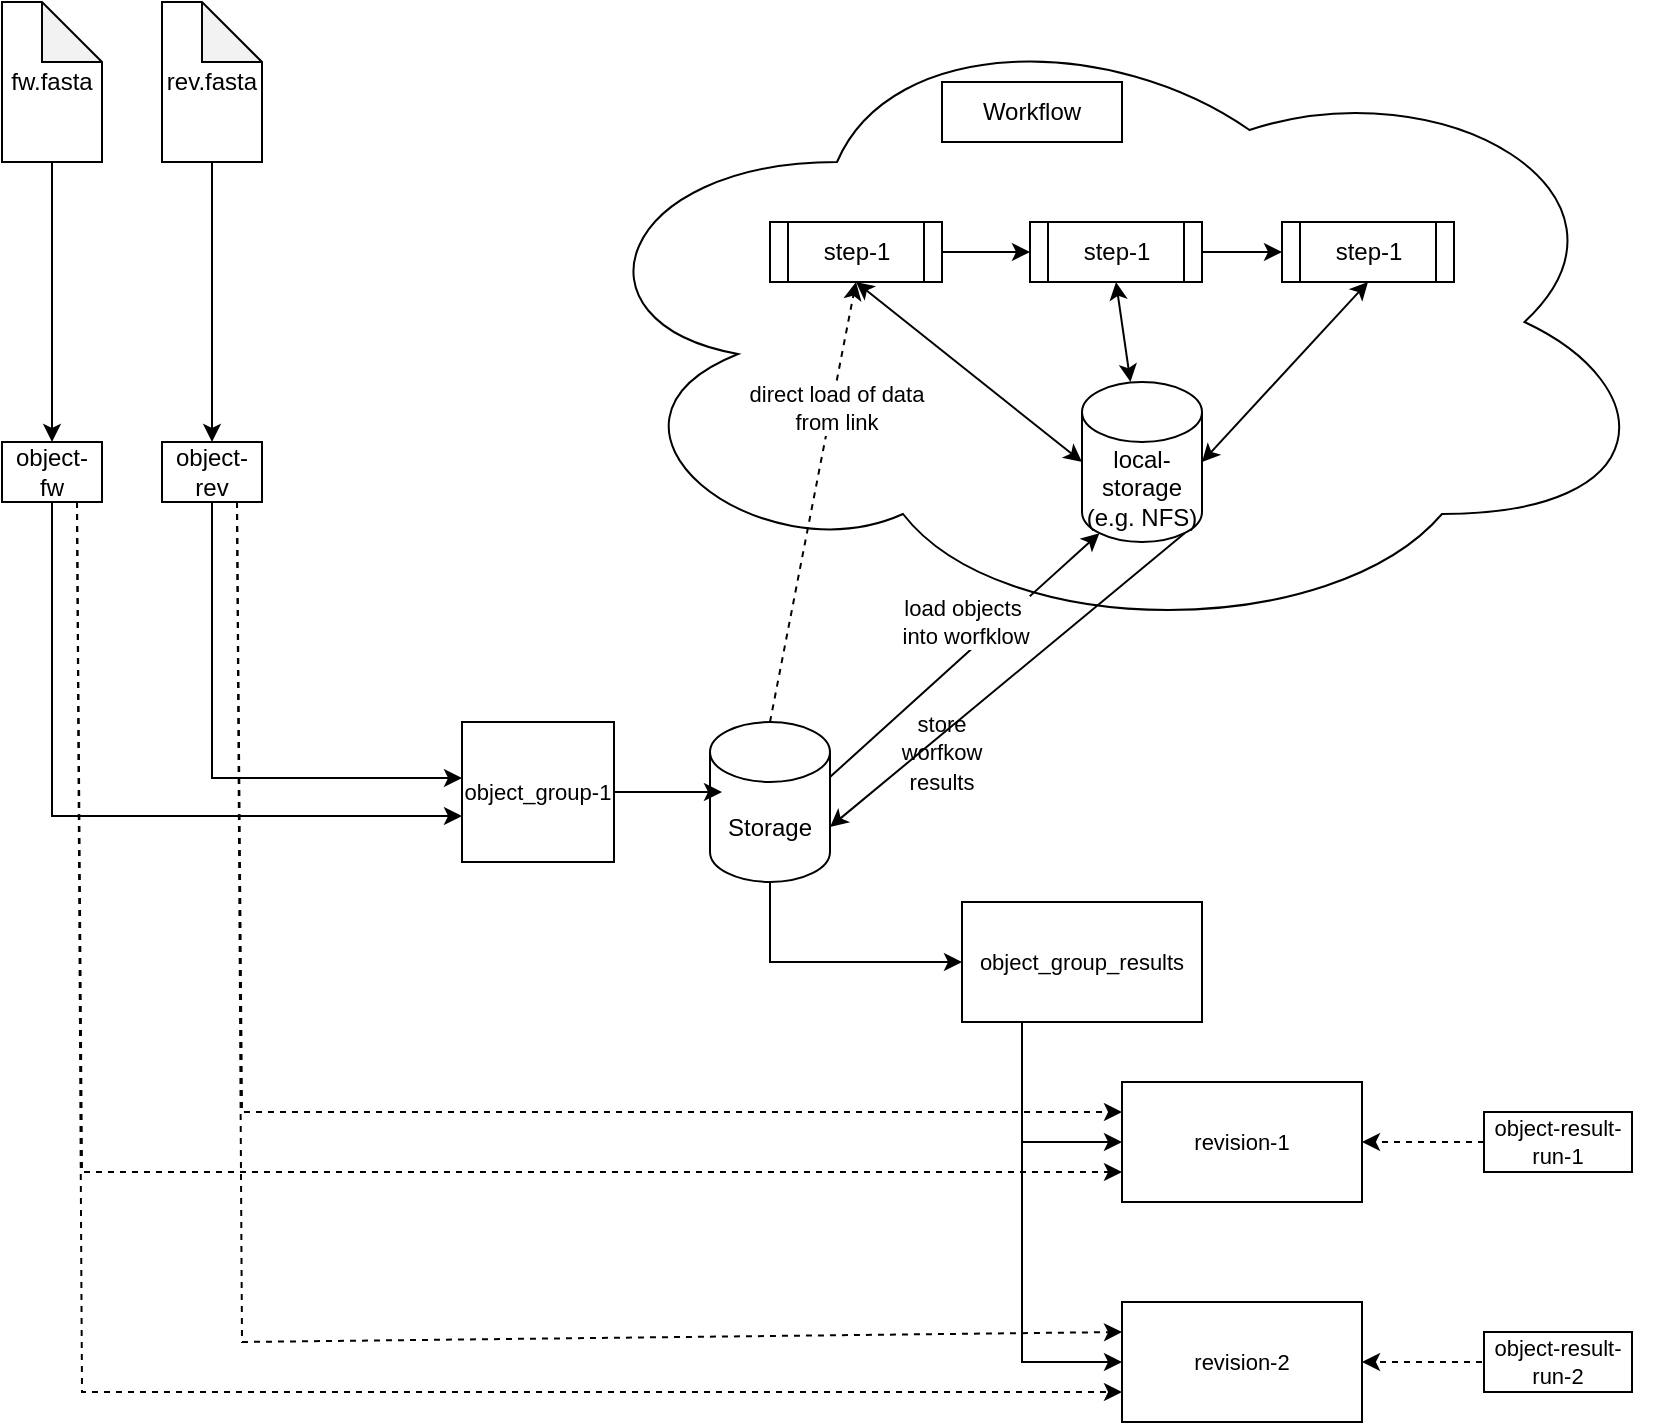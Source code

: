 <mxfile version="19.0.3" type="device"><diagram id="n5ZDLyGMNrrDeb8bxMcf" name="Page-1"><mxGraphModel dx="2066" dy="1212" grid="1" gridSize="10" guides="1" tooltips="1" connect="1" arrows="1" fold="1" page="1" pageScale="1" pageWidth="827" pageHeight="1169" math="0" shadow="0"><root><mxCell id="0"/><mxCell id="1" parent="0"/><mxCell id="tbTyaCNBesdu4waMXKxE-1" value="fw.fasta" style="shape=note;whiteSpace=wrap;html=1;backgroundOutline=1;darkOpacity=0.05;" vertex="1" parent="1"><mxGeometry x="30" y="150" width="50" height="80" as="geometry"/></mxCell><mxCell id="tbTyaCNBesdu4waMXKxE-2" value="rev.fasta" style="shape=note;whiteSpace=wrap;html=1;backgroundOutline=1;darkOpacity=0.05;" vertex="1" parent="1"><mxGeometry x="110" y="150" width="50" height="80" as="geometry"/></mxCell><mxCell id="tbTyaCNBesdu4waMXKxE-3" value="Storage" style="shape=cylinder3;whiteSpace=wrap;html=1;boundedLbl=1;backgroundOutline=1;size=15;" vertex="1" parent="1"><mxGeometry x="384" y="510" width="60" height="80" as="geometry"/></mxCell><mxCell id="tbTyaCNBesdu4waMXKxE-10" value="object-fw" style="rounded=0;whiteSpace=wrap;html=1;" vertex="1" parent="1"><mxGeometry x="30" y="370" width="50" height="30" as="geometry"/></mxCell><mxCell id="tbTyaCNBesdu4waMXKxE-11" value="object-rev" style="rounded=0;whiteSpace=wrap;html=1;" vertex="1" parent="1"><mxGeometry x="110" y="370" width="50" height="30" as="geometry"/></mxCell><mxCell id="tbTyaCNBesdu4waMXKxE-12" value="" style="endArrow=classic;html=1;rounded=0;exitX=0.5;exitY=1;exitDx=0;exitDy=0;exitPerimeter=0;entryX=0.5;entryY=0;entryDx=0;entryDy=0;" edge="1" parent="1" source="tbTyaCNBesdu4waMXKxE-1" target="tbTyaCNBesdu4waMXKxE-10"><mxGeometry width="50" height="50" relative="1" as="geometry"><mxPoint x="390" y="640" as="sourcePoint"/><mxPoint x="440" y="590" as="targetPoint"/></mxGeometry></mxCell><mxCell id="tbTyaCNBesdu4waMXKxE-13" value="" style="endArrow=classic;html=1;rounded=0;exitX=0.5;exitY=1;exitDx=0;exitDy=0;exitPerimeter=0;entryX=0.5;entryY=0;entryDx=0;entryDy=0;" edge="1" parent="1" source="tbTyaCNBesdu4waMXKxE-2" target="tbTyaCNBesdu4waMXKxE-11"><mxGeometry width="50" height="50" relative="1" as="geometry"><mxPoint x="390" y="640" as="sourcePoint"/><mxPoint x="440" y="590" as="targetPoint"/></mxGeometry></mxCell><mxCell id="tbTyaCNBesdu4waMXKxE-14" value="" style="endArrow=classic;html=1;rounded=0;exitX=0.5;exitY=1;exitDx=0;exitDy=0;" edge="1" parent="1" source="tbTyaCNBesdu4waMXKxE-10"><mxGeometry width="50" height="50" relative="1" as="geometry"><mxPoint x="390" y="640" as="sourcePoint"/><mxPoint x="260" y="557" as="targetPoint"/><Array as="points"><mxPoint x="55" y="557"/></Array></mxGeometry></mxCell><mxCell id="tbTyaCNBesdu4waMXKxE-15" value="" style="endArrow=classic;html=1;rounded=0;exitX=0.5;exitY=1;exitDx=0;exitDy=0;" edge="1" parent="1" source="tbTyaCNBesdu4waMXKxE-11"><mxGeometry width="50" height="50" relative="1" as="geometry"><mxPoint x="390" y="640" as="sourcePoint"/><mxPoint x="260" y="538" as="targetPoint"/><Array as="points"><mxPoint x="135" y="538"/></Array></mxGeometry></mxCell><mxCell id="tbTyaCNBesdu4waMXKxE-16" value="" style="ellipse;shape=cloud;whiteSpace=wrap;html=1;" vertex="1" parent="1"><mxGeometry x="310" y="150" width="550" height="320" as="geometry"/></mxCell><mxCell id="tbTyaCNBesdu4waMXKxE-17" value="Workflow" style="rounded=0;whiteSpace=wrap;html=1;" vertex="1" parent="1"><mxGeometry x="500" y="190" width="90" height="30" as="geometry"/></mxCell><mxCell id="tbTyaCNBesdu4waMXKxE-18" value="local-storage&lt;br&gt;(e.g. NFS)" style="shape=cylinder3;whiteSpace=wrap;html=1;boundedLbl=1;backgroundOutline=1;size=15;" vertex="1" parent="1"><mxGeometry x="570" y="340" width="60" height="80" as="geometry"/></mxCell><mxCell id="tbTyaCNBesdu4waMXKxE-19" value="step-1" style="shape=process;whiteSpace=wrap;html=1;backgroundOutline=1;" vertex="1" parent="1"><mxGeometry x="414" y="260" width="86" height="30" as="geometry"/></mxCell><mxCell id="tbTyaCNBesdu4waMXKxE-20" value="step-1" style="shape=process;whiteSpace=wrap;html=1;backgroundOutline=1;" vertex="1" parent="1"><mxGeometry x="544" y="260" width="86" height="30" as="geometry"/></mxCell><mxCell id="tbTyaCNBesdu4waMXKxE-21" value="step-1" style="shape=process;whiteSpace=wrap;html=1;backgroundOutline=1;" vertex="1" parent="1"><mxGeometry x="670" y="260" width="86" height="30" as="geometry"/></mxCell><mxCell id="tbTyaCNBesdu4waMXKxE-23" value="" style="endArrow=classic;html=1;rounded=0;entryX=0;entryY=0.5;entryDx=0;entryDy=0;exitX=1;exitY=0.5;exitDx=0;exitDy=0;" edge="1" parent="1" source="tbTyaCNBesdu4waMXKxE-19" target="tbTyaCNBesdu4waMXKxE-20"><mxGeometry width="50" height="50" relative="1" as="geometry"><mxPoint x="390" y="630" as="sourcePoint"/><mxPoint x="440" y="580" as="targetPoint"/></mxGeometry></mxCell><mxCell id="tbTyaCNBesdu4waMXKxE-24" value="" style="endArrow=classic;html=1;rounded=0;entryX=0;entryY=0.5;entryDx=0;entryDy=0;exitX=1;exitY=0.5;exitDx=0;exitDy=0;" edge="1" parent="1" source="tbTyaCNBesdu4waMXKxE-20" target="tbTyaCNBesdu4waMXKxE-21"><mxGeometry width="50" height="50" relative="1" as="geometry"><mxPoint x="630" y="280" as="sourcePoint"/><mxPoint x="554" y="285" as="targetPoint"/></mxGeometry></mxCell><mxCell id="tbTyaCNBesdu4waMXKxE-25" value="" style="endArrow=classic;startArrow=classic;html=1;rounded=0;exitX=0.5;exitY=1;exitDx=0;exitDy=0;entryX=0;entryY=0.5;entryDx=0;entryDy=0;entryPerimeter=0;" edge="1" parent="1" source="tbTyaCNBesdu4waMXKxE-19" target="tbTyaCNBesdu4waMXKxE-18"><mxGeometry width="50" height="50" relative="1" as="geometry"><mxPoint x="390" y="630" as="sourcePoint"/><mxPoint x="440" y="580" as="targetPoint"/></mxGeometry></mxCell><mxCell id="tbTyaCNBesdu4waMXKxE-26" value="" style="endArrow=classic;startArrow=classic;html=1;rounded=0;entryX=0.5;entryY=1;entryDx=0;entryDy=0;" edge="1" parent="1" source="tbTyaCNBesdu4waMXKxE-18" target="tbTyaCNBesdu4waMXKxE-20"><mxGeometry width="50" height="50" relative="1" as="geometry"><mxPoint x="390" y="630" as="sourcePoint"/><mxPoint x="440" y="580" as="targetPoint"/></mxGeometry></mxCell><mxCell id="tbTyaCNBesdu4waMXKxE-27" value="" style="endArrow=classic;startArrow=classic;html=1;rounded=0;entryX=0.5;entryY=1;entryDx=0;entryDy=0;exitX=1;exitY=0.5;exitDx=0;exitDy=0;exitPerimeter=0;" edge="1" parent="1" source="tbTyaCNBesdu4waMXKxE-18" target="tbTyaCNBesdu4waMXKxE-21"><mxGeometry width="50" height="50" relative="1" as="geometry"><mxPoint x="390" y="630" as="sourcePoint"/><mxPoint x="440" y="580" as="targetPoint"/></mxGeometry></mxCell><mxCell id="tbTyaCNBesdu4waMXKxE-28" value="" style="endArrow=classic;html=1;rounded=0;entryX=0.145;entryY=1;entryDx=0;entryDy=-4.35;entryPerimeter=0;exitX=1;exitY=0;exitDx=0;exitDy=27.5;exitPerimeter=0;" edge="1" parent="1" source="tbTyaCNBesdu4waMXKxE-3" target="tbTyaCNBesdu4waMXKxE-18"><mxGeometry width="50" height="50" relative="1" as="geometry"><mxPoint x="390" y="630" as="sourcePoint"/><mxPoint x="440" y="580" as="targetPoint"/></mxGeometry></mxCell><mxCell id="tbTyaCNBesdu4waMXKxE-29" value="load objects&lt;br&gt;&amp;nbsp;into worfklow" style="edgeLabel;html=1;align=center;verticalAlign=middle;resizable=0;points=[];" vertex="1" connectable="0" parent="tbTyaCNBesdu4waMXKxE-28"><mxGeometry x="-0.35" y="3" relative="1" as="geometry"><mxPoint x="24" y="-36" as="offset"/></mxGeometry></mxCell><mxCell id="tbTyaCNBesdu4waMXKxE-30" value="" style="endArrow=classic;html=1;rounded=0;entryX=0.5;entryY=1;entryDx=0;entryDy=0;exitX=0.5;exitY=0;exitDx=0;exitDy=0;exitPerimeter=0;dashed=1;" edge="1" parent="1" source="tbTyaCNBesdu4waMXKxE-3" target="tbTyaCNBesdu4waMXKxE-19"><mxGeometry width="50" height="50" relative="1" as="geometry"><mxPoint x="390" y="630" as="sourcePoint"/><mxPoint x="440" y="580" as="targetPoint"/></mxGeometry></mxCell><mxCell id="tbTyaCNBesdu4waMXKxE-31" value="direct load of data&lt;br&gt;from link" style="edgeLabel;html=1;align=center;verticalAlign=middle;resizable=0;points=[];" vertex="1" connectable="0" parent="tbTyaCNBesdu4waMXKxE-30"><mxGeometry x="0.431" y="-2" relative="1" as="geometry"><mxPoint as="offset"/></mxGeometry></mxCell><mxCell id="tbTyaCNBesdu4waMXKxE-32" value="" style="endArrow=classic;html=1;rounded=0;exitX=0.855;exitY=1;exitDx=0;exitDy=-4.35;exitPerimeter=0;entryX=1;entryY=0;entryDx=0;entryDy=52.5;entryPerimeter=0;" edge="1" parent="1" source="tbTyaCNBesdu4waMXKxE-18" target="tbTyaCNBesdu4waMXKxE-3"><mxGeometry width="50" height="50" relative="1" as="geometry"><mxPoint x="390" y="630" as="sourcePoint"/><mxPoint x="450" y="570" as="targetPoint"/></mxGeometry></mxCell><mxCell id="tbTyaCNBesdu4waMXKxE-33" value="&lt;font style=&quot;font-size: 11px;&quot;&gt;store worfkow results&lt;/font&gt;" style="text;html=1;strokeColor=none;fillColor=none;align=center;verticalAlign=middle;whiteSpace=wrap;rounded=0;" vertex="1" parent="1"><mxGeometry x="470" y="510" width="60" height="30" as="geometry"/></mxCell><mxCell id="tbTyaCNBesdu4waMXKxE-34" value="object_group-1" style="rounded=0;whiteSpace=wrap;html=1;fontSize=11;" vertex="1" parent="1"><mxGeometry x="260" y="510" width="76" height="70" as="geometry"/></mxCell><mxCell id="tbTyaCNBesdu4waMXKxE-35" value="" style="endArrow=classic;html=1;rounded=0;fontSize=11;exitX=1;exitY=0.5;exitDx=0;exitDy=0;" edge="1" parent="1" source="tbTyaCNBesdu4waMXKxE-34"><mxGeometry width="50" height="50" relative="1" as="geometry"><mxPoint x="390" y="590" as="sourcePoint"/><mxPoint x="390" y="545" as="targetPoint"/></mxGeometry></mxCell><mxCell id="tbTyaCNBesdu4waMXKxE-38" value="object_group_results" style="rounded=0;whiteSpace=wrap;html=1;fontSize=11;" vertex="1" parent="1"><mxGeometry x="510" y="600" width="120" height="60" as="geometry"/></mxCell><mxCell id="tbTyaCNBesdu4waMXKxE-39" value="" style="endArrow=classic;html=1;rounded=0;fontSize=11;exitX=0.5;exitY=1;exitDx=0;exitDy=0;exitPerimeter=0;entryX=0;entryY=0.5;entryDx=0;entryDy=0;" edge="1" parent="1" source="tbTyaCNBesdu4waMXKxE-3" target="tbTyaCNBesdu4waMXKxE-38"><mxGeometry width="50" height="50" relative="1" as="geometry"><mxPoint x="390" y="590" as="sourcePoint"/><mxPoint x="440" y="540" as="targetPoint"/><Array as="points"><mxPoint x="414" y="630"/></Array></mxGeometry></mxCell><mxCell id="tbTyaCNBesdu4waMXKxE-40" value="revision-1" style="rounded=0;whiteSpace=wrap;html=1;fontSize=11;" vertex="1" parent="1"><mxGeometry x="590" y="690" width="120" height="60" as="geometry"/></mxCell><mxCell id="tbTyaCNBesdu4waMXKxE-41" value="" style="endArrow=classic;html=1;rounded=0;fontSize=11;exitX=0.25;exitY=1;exitDx=0;exitDy=0;entryX=0;entryY=0.5;entryDx=0;entryDy=0;" edge="1" parent="1" source="tbTyaCNBesdu4waMXKxE-38" target="tbTyaCNBesdu4waMXKxE-40"><mxGeometry width="50" height="50" relative="1" as="geometry"><mxPoint x="390" y="590" as="sourcePoint"/><mxPoint x="440" y="540" as="targetPoint"/><Array as="points"><mxPoint x="540" y="720"/></Array></mxGeometry></mxCell><mxCell id="tbTyaCNBesdu4waMXKxE-42" value="" style="endArrow=classic;html=1;rounded=0;fontSize=11;exitX=0.75;exitY=1;exitDx=0;exitDy=0;entryX=0;entryY=0.25;entryDx=0;entryDy=0;dashed=1;" edge="1" parent="1" source="tbTyaCNBesdu4waMXKxE-11" target="tbTyaCNBesdu4waMXKxE-40"><mxGeometry width="50" height="50" relative="1" as="geometry"><mxPoint x="390" y="590" as="sourcePoint"/><mxPoint x="440" y="540" as="targetPoint"/><Array as="points"><mxPoint x="150" y="705"/></Array></mxGeometry></mxCell><mxCell id="tbTyaCNBesdu4waMXKxE-43" value="" style="endArrow=classic;html=1;rounded=0;dashed=1;fontSize=11;exitX=0.75;exitY=1;exitDx=0;exitDy=0;entryX=0;entryY=0.75;entryDx=0;entryDy=0;" edge="1" parent="1" source="tbTyaCNBesdu4waMXKxE-10" target="tbTyaCNBesdu4waMXKxE-40"><mxGeometry width="50" height="50" relative="1" as="geometry"><mxPoint x="390" y="590" as="sourcePoint"/><mxPoint x="440" y="540" as="targetPoint"/><Array as="points"><mxPoint x="70" y="735"/></Array></mxGeometry></mxCell><mxCell id="tbTyaCNBesdu4waMXKxE-44" value="revision-2" style="rounded=0;whiteSpace=wrap;html=1;fontSize=11;" vertex="1" parent="1"><mxGeometry x="590" y="800" width="120" height="60" as="geometry"/></mxCell><mxCell id="tbTyaCNBesdu4waMXKxE-45" value="" style="endArrow=classic;html=1;rounded=0;fontSize=11;exitX=0.25;exitY=1;exitDx=0;exitDy=0;entryX=0;entryY=0.5;entryDx=0;entryDy=0;" edge="1" parent="1" source="tbTyaCNBesdu4waMXKxE-38" target="tbTyaCNBesdu4waMXKxE-44"><mxGeometry width="50" height="50" relative="1" as="geometry"><mxPoint x="390" y="590" as="sourcePoint"/><mxPoint x="440" y="540" as="targetPoint"/><Array as="points"><mxPoint x="540" y="830"/></Array></mxGeometry></mxCell><mxCell id="tbTyaCNBesdu4waMXKxE-46" value="" style="endArrow=classic;html=1;rounded=0;fontSize=11;exitX=0.75;exitY=1;exitDx=0;exitDy=0;entryX=0;entryY=0.25;entryDx=0;entryDy=0;dashed=1;" edge="1" parent="1" source="tbTyaCNBesdu4waMXKxE-11" target="tbTyaCNBesdu4waMXKxE-44"><mxGeometry width="50" height="50" relative="1" as="geometry"><mxPoint x="157.5" y="410" as="sourcePoint"/><mxPoint x="600" y="715" as="targetPoint"/><Array as="points"><mxPoint x="150" y="820"/></Array></mxGeometry></mxCell><mxCell id="tbTyaCNBesdu4waMXKxE-47" value="" style="endArrow=classic;html=1;rounded=0;dashed=1;fontSize=11;exitX=0.75;exitY=1;exitDx=0;exitDy=0;entryX=0;entryY=0.75;entryDx=0;entryDy=0;" edge="1" parent="1" source="tbTyaCNBesdu4waMXKxE-10" target="tbTyaCNBesdu4waMXKxE-44"><mxGeometry width="50" height="50" relative="1" as="geometry"><mxPoint x="77.5" y="410" as="sourcePoint"/><mxPoint x="600" y="745" as="targetPoint"/><Array as="points"><mxPoint x="70" y="845"/></Array></mxGeometry></mxCell><mxCell id="tbTyaCNBesdu4waMXKxE-48" value="object-result-run-1" style="rounded=0;whiteSpace=wrap;html=1;fontSize=11;" vertex="1" parent="1"><mxGeometry x="771" y="705" width="74" height="30" as="geometry"/></mxCell><mxCell id="tbTyaCNBesdu4waMXKxE-49" value="object-result-run-2" style="rounded=0;whiteSpace=wrap;html=1;fontSize=11;" vertex="1" parent="1"><mxGeometry x="771" y="815" width="74" height="30" as="geometry"/></mxCell><mxCell id="tbTyaCNBesdu4waMXKxE-50" value="" style="endArrow=classic;html=1;rounded=0;fontSize=11;exitX=0;exitY=0.5;exitDx=0;exitDy=0;entryX=1;entryY=0.5;entryDx=0;entryDy=0;dashed=1;" edge="1" parent="1" source="tbTyaCNBesdu4waMXKxE-48" target="tbTyaCNBesdu4waMXKxE-40"><mxGeometry width="50" height="50" relative="1" as="geometry"><mxPoint x="390" y="570" as="sourcePoint"/><mxPoint x="440" y="520" as="targetPoint"/></mxGeometry></mxCell><mxCell id="tbTyaCNBesdu4waMXKxE-51" value="" style="endArrow=classic;html=1;rounded=0;fontSize=11;entryX=1;entryY=0.5;entryDx=0;entryDy=0;dashed=1;" edge="1" parent="1" target="tbTyaCNBesdu4waMXKxE-44"><mxGeometry width="50" height="50" relative="1" as="geometry"><mxPoint x="770" y="830" as="sourcePoint"/><mxPoint x="720" y="730" as="targetPoint"/></mxGeometry></mxCell></root></mxGraphModel></diagram></mxfile>